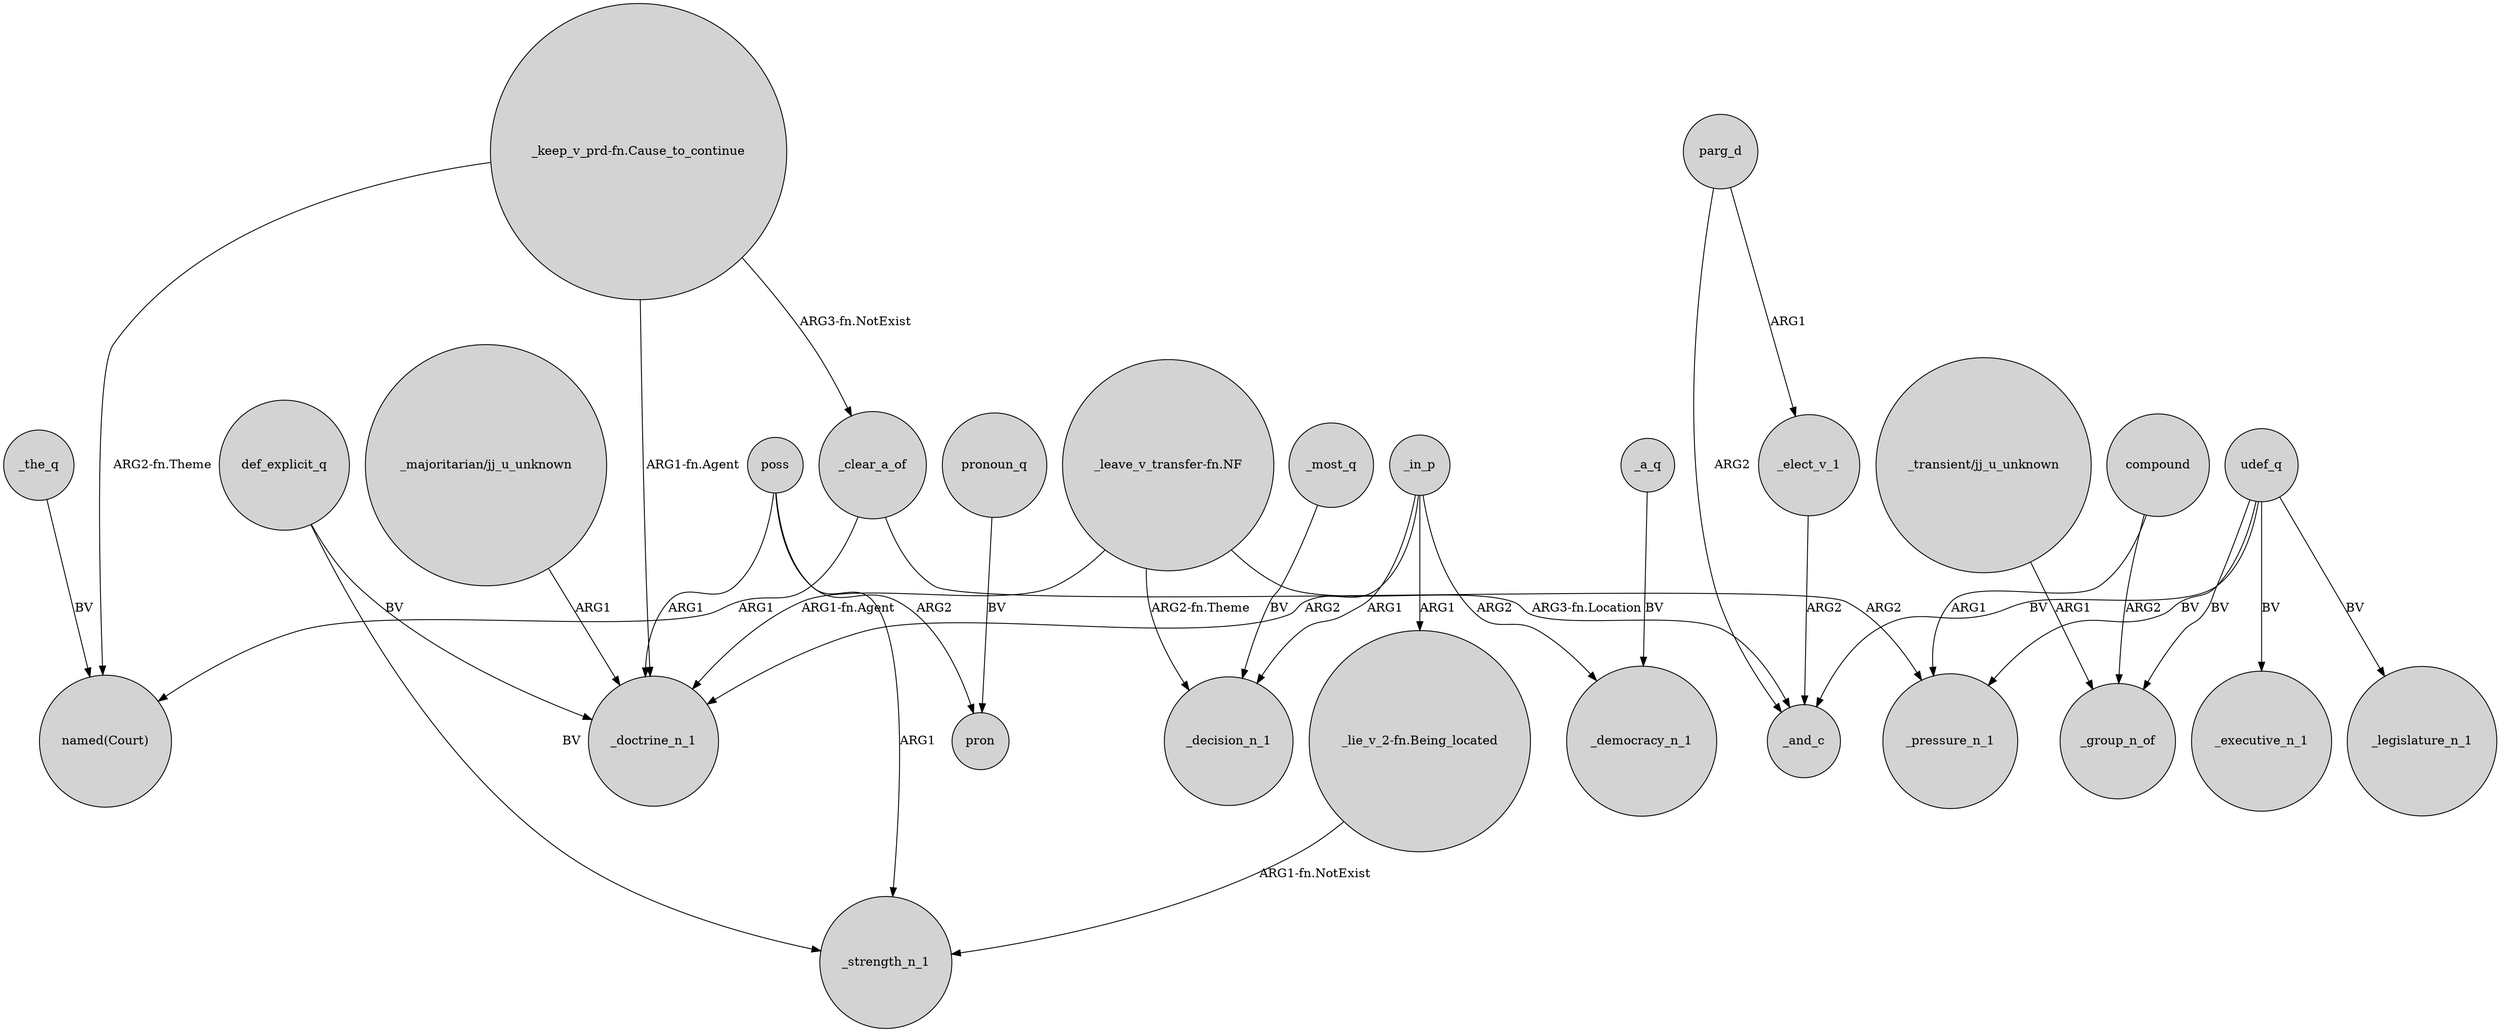 digraph {
	node [shape=circle style=filled]
	udef_q -> _pressure_n_1 [label=BV]
	_most_q -> _decision_n_1 [label=BV]
	"_leave_v_transfer-fn.NF" -> _and_c [label="ARG3-fn.Location"]
	_clear_a_of -> "named(Court)" [label=ARG1]
	poss -> pron [label=ARG2]
	udef_q -> _executive_n_1 [label=BV]
	_in_p -> _doctrine_n_1 [label=ARG2]
	"_keep_v_prd-fn.Cause_to_continue" -> "named(Court)" [label="ARG2-fn.Theme"]
	_elect_v_1 -> _and_c [label=ARG2]
	"_leave_v_transfer-fn.NF" -> _doctrine_n_1 [label="ARG1-fn.Agent"]
	_the_q -> "named(Court)" [label=BV]
	_clear_a_of -> _pressure_n_1 [label=ARG2]
	parg_d -> _and_c [label=ARG2]
	"_transient/jj_u_unknown" -> _group_n_of [label=ARG1]
	pronoun_q -> pron [label=BV]
	def_explicit_q -> _doctrine_n_1 [label=BV]
	"_majoritarian/jj_u_unknown" -> _doctrine_n_1 [label=ARG1]
	"_lie_v_2-fn.Being_located" -> _strength_n_1 [label="ARG1-fn.NotExist"]
	udef_q -> _legislature_n_1 [label=BV]
	def_explicit_q -> _strength_n_1 [label=BV]
	poss -> _strength_n_1 [label=ARG1]
	_in_p -> "_lie_v_2-fn.Being_located" [label=ARG1]
	_in_p -> _decision_n_1 [label=ARG1]
	"_leave_v_transfer-fn.NF" -> _decision_n_1 [label="ARG2-fn.Theme"]
	compound -> _pressure_n_1 [label=ARG1]
	poss -> _doctrine_n_1 [label=ARG1]
	_in_p -> _democracy_n_1 [label=ARG2]
	"_keep_v_prd-fn.Cause_to_continue" -> _clear_a_of [label="ARG3-fn.NotExist"]
	udef_q -> _and_c [label=BV]
	_a_q -> _democracy_n_1 [label=BV]
	udef_q -> _group_n_of [label=BV]
	parg_d -> _elect_v_1 [label=ARG1]
	compound -> _group_n_of [label=ARG2]
	"_keep_v_prd-fn.Cause_to_continue" -> _doctrine_n_1 [label="ARG1-fn.Agent"]
}
